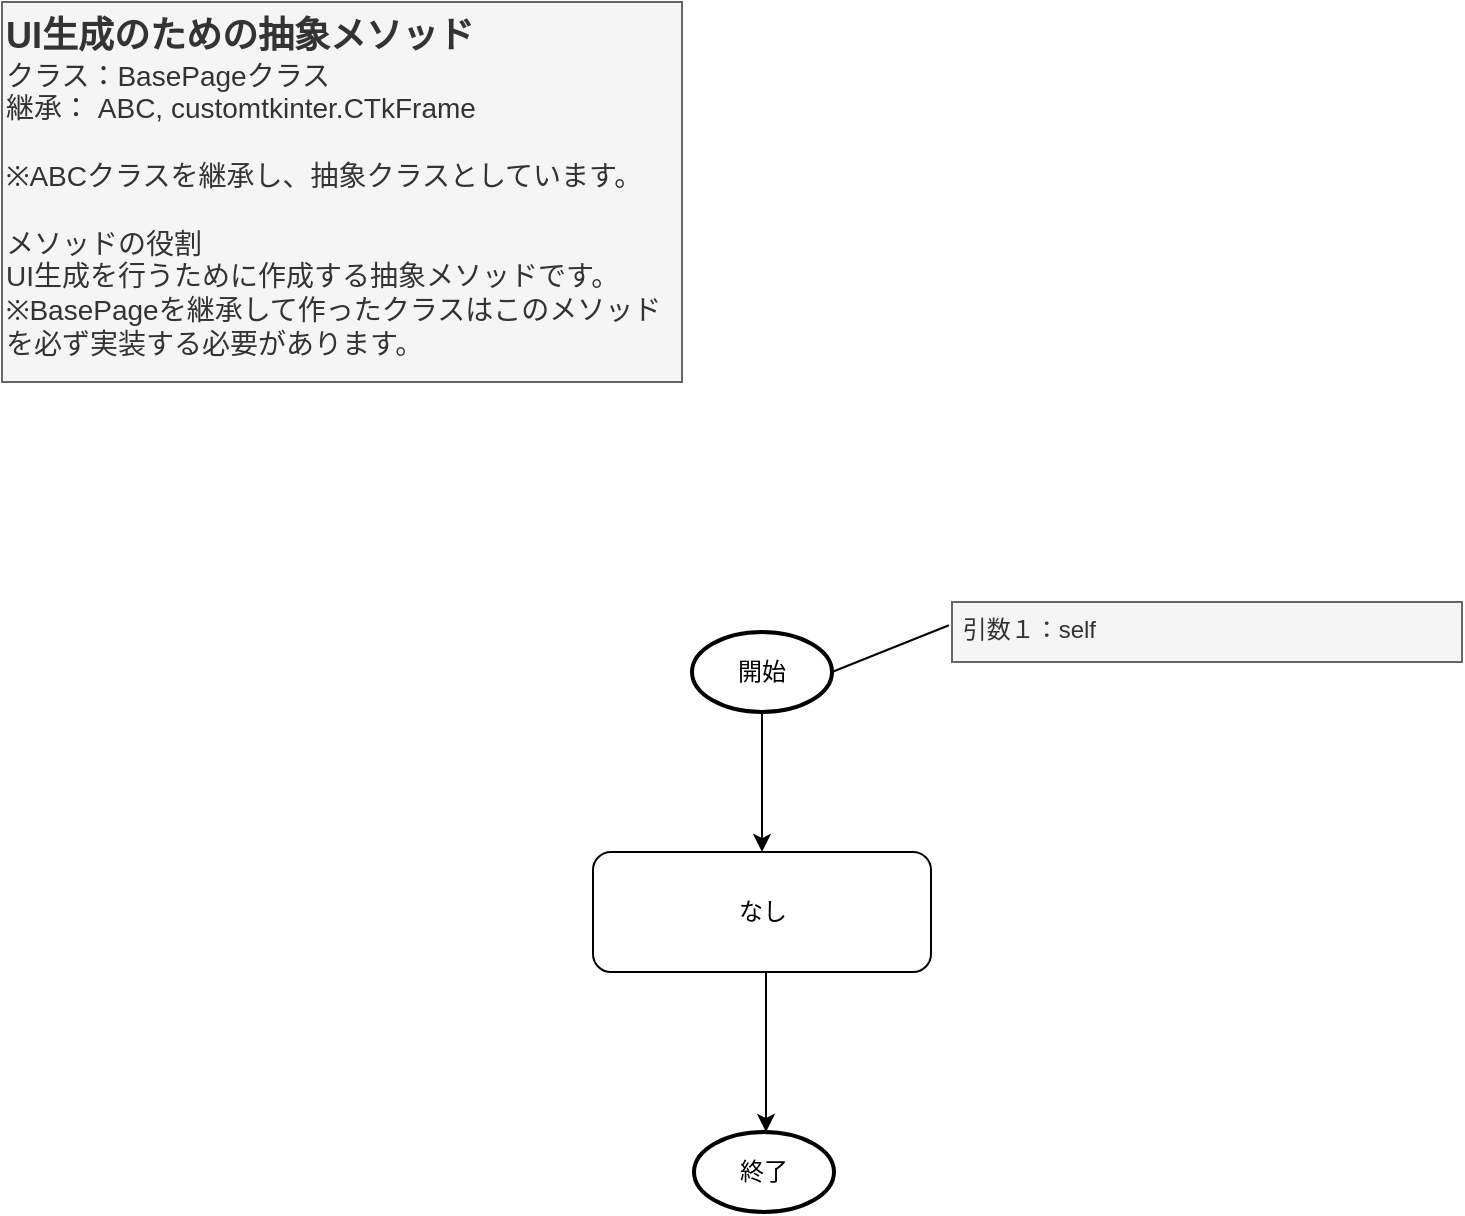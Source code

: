 <mxfile version="24.2.5" type="device">
  <diagram id="LFYoa2XGYBR0AgfiYLIU" name="build_ui(BasePageクラス)">
    <mxGraphModel dx="1036" dy="606" grid="1" gridSize="10" guides="1" tooltips="1" connect="1" arrows="1" fold="1" page="1" pageScale="1" pageWidth="827" pageHeight="1169" math="0" shadow="0">
      <root>
        <mxCell id="0" />
        <mxCell id="1" parent="0" />
        <mxCell id="N77PTiBocqAuqLS1WRfQ-1" value="" style="edgeStyle=orthogonalEdgeStyle;rounded=0;orthogonalLoop=1;jettySize=auto;html=1;" parent="1" source="N77PTiBocqAuqLS1WRfQ-2" edge="1">
          <mxGeometry relative="1" as="geometry">
            <mxPoint x="400" y="455" as="targetPoint" />
          </mxGeometry>
        </mxCell>
        <mxCell id="N77PTiBocqAuqLS1WRfQ-2" value="開始" style="strokeWidth=2;html=1;shape=mxgraph.flowchart.start_1;whiteSpace=wrap;" parent="1" vertex="1">
          <mxGeometry x="365" y="345" width="70" height="40" as="geometry" />
        </mxCell>
        <mxCell id="N77PTiBocqAuqLS1WRfQ-3" value="" style="edgeStyle=orthogonalEdgeStyle;rounded=0;orthogonalLoop=1;jettySize=auto;html=1;" parent="1" edge="1">
          <mxGeometry relative="1" as="geometry">
            <mxPoint x="402" y="515" as="sourcePoint" />
            <mxPoint x="402" y="595" as="targetPoint" />
            <Array as="points">
              <mxPoint x="402" y="555" />
              <mxPoint x="402" y="555" />
            </Array>
          </mxGeometry>
        </mxCell>
        <mxCell id="N77PTiBocqAuqLS1WRfQ-6" value="終了" style="strokeWidth=2;html=1;shape=mxgraph.flowchart.start_1;whiteSpace=wrap;" parent="1" vertex="1">
          <mxGeometry x="366" y="595" width="70" height="40" as="geometry" />
        </mxCell>
        <mxCell id="N77PTiBocqAuqLS1WRfQ-7" value="&lt;b style=&quot;&quot;&gt;&lt;font style=&quot;&quot;&gt;&lt;font style=&quot;font-size: 18px;&quot;&gt;UI生成のための抽象メソッド&lt;/font&gt;&lt;/font&gt;&lt;/b&gt;&lt;div&gt;&lt;font style=&quot;font-size: 14px;&quot;&gt;クラス：BasePageクラス&lt;/font&gt;&lt;/div&gt;&lt;div&gt;&lt;div style=&quot;font-size: 14px;&quot;&gt;&lt;font style=&quot;font-size: 14px;&quot;&gt;継承： ABC, customtkinter.CTkFrame&lt;/font&gt;&lt;/div&gt;&lt;/div&gt;&lt;div style=&quot;font-size: 14px;&quot;&gt;&lt;font style=&quot;font-size: 14px;&quot;&gt;&lt;br&gt;&lt;/font&gt;&lt;/div&gt;&lt;div style=&quot;font-size: 14px;&quot;&gt;&lt;font style=&quot;font-size: 14px;&quot;&gt;※ABCクラスを継承し、抽象クラスとしています。&lt;br&gt;&lt;/font&gt;&lt;/div&gt;&lt;div style=&quot;font-size: 14px;&quot;&gt;&lt;font style=&quot;font-size: 14px;&quot;&gt;&lt;br&gt;&lt;/font&gt;&lt;/div&gt;&lt;div style=&quot;font-size: 14px;&quot;&gt;&lt;font style=&quot;font-size: 14px;&quot;&gt;メソッドの役割&lt;/font&gt;&lt;/div&gt;&lt;div style=&quot;font-size: 14px;&quot;&gt;UI生成を行うために作成する抽象メソッドです。&lt;/div&gt;&lt;div style=&quot;font-size: 14px;&quot;&gt;※BasePageを継承して作ったクラスはこのメソッドを必ず実装する必要があります。&lt;/div&gt;&lt;div style=&quot;font-size: 14px;&quot;&gt;&lt;br&gt;&lt;/div&gt;" style="text;html=1;align=left;verticalAlign=top;whiteSpace=wrap;rounded=0;fillColor=#f5f5f5;fontColor=#333333;strokeColor=#666666;" parent="1" vertex="1">
          <mxGeometry x="20" y="30" width="340" height="190" as="geometry" />
        </mxCell>
        <mxCell id="N77PTiBocqAuqLS1WRfQ-8" style="rounded=0;orthogonalLoop=1;jettySize=auto;html=1;entryX=1;entryY=0.5;entryDx=0;entryDy=0;exitX=-0.006;exitY=0.387;exitDx=0;exitDy=0;exitPerimeter=0;endArrow=none;endFill=0;entryPerimeter=0;" parent="1" source="N77PTiBocqAuqLS1WRfQ-9" target="N77PTiBocqAuqLS1WRfQ-2" edge="1">
          <mxGeometry relative="1" as="geometry">
            <mxPoint x="435" y="325" as="targetPoint" />
          </mxGeometry>
        </mxCell>
        <mxCell id="N77PTiBocqAuqLS1WRfQ-9" value="&amp;nbsp;引数１：self" style="text;html=1;align=left;verticalAlign=top;whiteSpace=wrap;rounded=0;fillColor=#f5f5f5;fontColor=#333333;strokeColor=#666666;" parent="1" vertex="1">
          <mxGeometry x="495" y="330" width="255" height="30" as="geometry" />
        </mxCell>
        <mxCell id="N77PTiBocqAuqLS1WRfQ-11" value="なし" style="rounded=1;whiteSpace=wrap;html=1;" parent="1" vertex="1">
          <mxGeometry x="315.5" y="455" width="169" height="60" as="geometry" />
        </mxCell>
      </root>
    </mxGraphModel>
  </diagram>
</mxfile>
